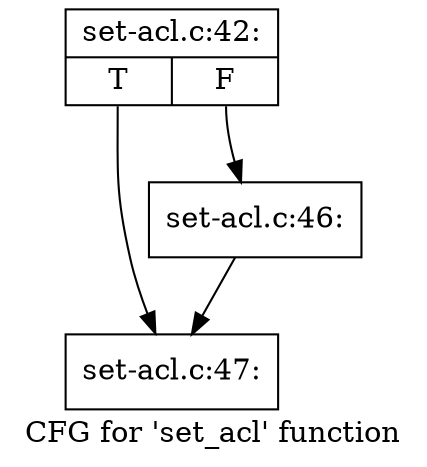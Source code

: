 digraph "CFG for 'set_acl' function" {
	label="CFG for 'set_acl' function";

	Node0xc6ae690 [shape=record,label="{set-acl.c:42:|{<s0>T|<s1>F}}"];
	Node0xc6ae690:s0 -> Node0xc6b9680;
	Node0xc6ae690:s1 -> Node0xc6b9630;
	Node0xc6b9630 [shape=record,label="{set-acl.c:46:}"];
	Node0xc6b9630 -> Node0xc6b9680;
	Node0xc6b9680 [shape=record,label="{set-acl.c:47:}"];
}
